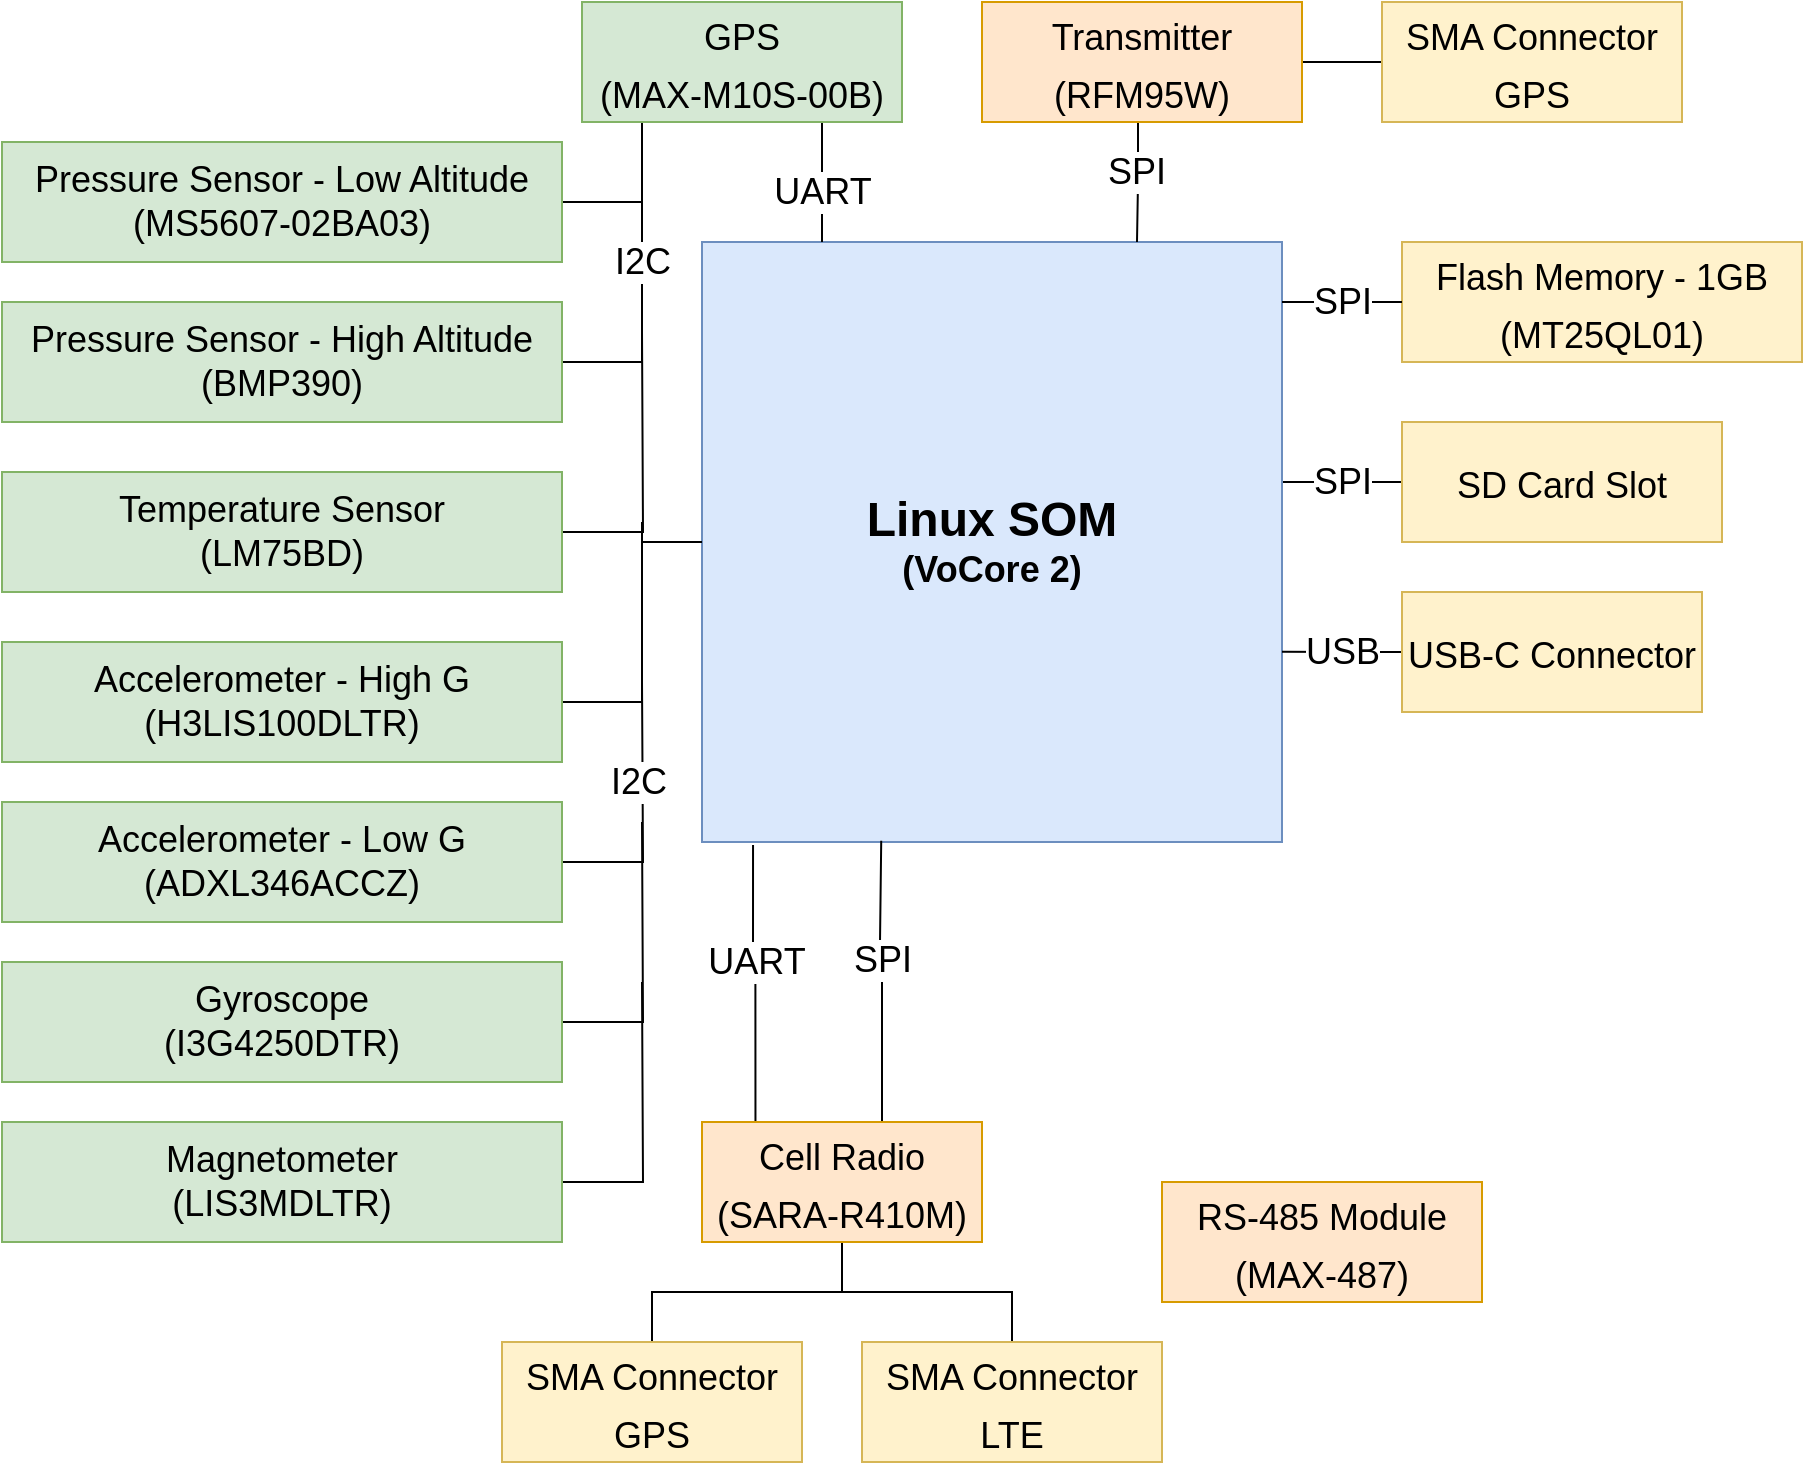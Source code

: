 <mxfile version="20.2.7" type="device"><diagram id="l_AaE3UuhVnpMBgjLB1z" name="Page-1"><mxGraphModel dx="1497" dy="802" grid="1" gridSize="10" guides="1" tooltips="1" connect="1" arrows="1" fold="1" page="1" pageScale="1" pageWidth="850" pageHeight="1100" math="0" shadow="0"><root><mxCell id="0"/><mxCell id="1" parent="0"/><mxCell id="RtH3gvon8gbA-iIuGvdM-33" style="edgeStyle=orthogonalEdgeStyle;rounded=0;orthogonalLoop=1;jettySize=auto;html=1;fontSize=18;endArrow=none;endFill=0;" edge="1" parent="1" source="RtH3gvon8gbA-iIuGvdM-2" target="RtH3gvon8gbA-iIuGvdM-8"><mxGeometry relative="1" as="geometry"><Array as="points"><mxPoint x="700" y="240"/><mxPoint x="700" y="240"/></Array></mxGeometry></mxCell><mxCell id="RtH3gvon8gbA-iIuGvdM-35" value="SPI" style="edgeLabel;html=1;align=center;verticalAlign=middle;resizable=0;points=[];fontSize=18;" vertex="1" connectable="0" parent="RtH3gvon8gbA-iIuGvdM-33"><mxGeometry x="-0.202" relative="1" as="geometry"><mxPoint x="6" as="offset"/></mxGeometry></mxCell><mxCell id="RtH3gvon8gbA-iIuGvdM-2" value="&lt;b&gt;&lt;font style=&quot;&quot;&gt;&lt;span style=&quot;font-size: 24px;&quot;&gt;Linux SOM&lt;/span&gt;&lt;br&gt;&lt;font style=&quot;font-size: 18px;&quot;&gt;(VoCore 2)&lt;/font&gt;&lt;br&gt;&lt;/font&gt;&lt;/b&gt;" style="rounded=0;whiteSpace=wrap;html=1;fillColor=#dae8fc;strokeColor=#6c8ebf;" vertex="1" parent="1"><mxGeometry x="390" y="120" width="290" height="300" as="geometry"/></mxCell><mxCell id="RtH3gvon8gbA-iIuGvdM-14" style="edgeStyle=orthogonalEdgeStyle;rounded=0;orthogonalLoop=1;jettySize=auto;html=1;fontSize=18;entryX=1;entryY=0.5;entryDx=0;entryDy=0;endArrow=none;endFill=0;" edge="1" parent="1" source="RtH3gvon8gbA-iIuGvdM-3" target="RtH3gvon8gbA-iIuGvdM-13"><mxGeometry relative="1" as="geometry"><mxPoint x="340" y="180" as="targetPoint"/><Array as="points"><mxPoint x="360" y="100"/><mxPoint x="360" y="180"/></Array></mxGeometry></mxCell><mxCell id="RtH3gvon8gbA-iIuGvdM-3" value="&lt;font style=&quot;font-size: 18px;&quot;&gt;Pressure Sensor - Low Altitude&lt;br&gt;(MS5607-02BA03)&lt;br&gt;&lt;/font&gt;" style="rounded=0;whiteSpace=wrap;html=1;fontSize=18;fillColor=#d5e8d4;strokeColor=#82b366;" vertex="1" parent="1"><mxGeometry x="40" y="70" width="280" height="60" as="geometry"/></mxCell><mxCell id="RtH3gvon8gbA-iIuGvdM-26" style="edgeStyle=orthogonalEdgeStyle;rounded=0;orthogonalLoop=1;jettySize=auto;html=1;fontSize=18;endArrow=none;endFill=0;" edge="1" parent="1" source="RtH3gvon8gbA-iIuGvdM-4"><mxGeometry relative="1" as="geometry"><mxPoint x="360" y="110" as="targetPoint"/><Array as="points"><mxPoint x="360" y="70"/><mxPoint x="360" y="70"/></Array></mxGeometry></mxCell><mxCell id="RtH3gvon8gbA-iIuGvdM-29" value="I2C" style="edgeLabel;html=1;align=center;verticalAlign=middle;resizable=0;points=[];fontSize=18;" vertex="1" connectable="0" parent="RtH3gvon8gbA-iIuGvdM-26"><mxGeometry x="-0.304" relative="1" as="geometry"><mxPoint y="52" as="offset"/></mxGeometry></mxCell><mxCell id="RtH3gvon8gbA-iIuGvdM-27" style="edgeStyle=orthogonalEdgeStyle;rounded=0;orthogonalLoop=1;jettySize=auto;html=1;fontSize=18;endArrow=none;endFill=0;" edge="1" parent="1" source="RtH3gvon8gbA-iIuGvdM-4"><mxGeometry relative="1" as="geometry"><mxPoint x="450" y="120" as="targetPoint"/><Array as="points"><mxPoint x="450" y="120"/></Array></mxGeometry></mxCell><mxCell id="RtH3gvon8gbA-iIuGvdM-28" value="UART" style="edgeLabel;html=1;align=center;verticalAlign=middle;resizable=0;points=[];fontSize=18;" vertex="1" connectable="0" parent="RtH3gvon8gbA-iIuGvdM-27"><mxGeometry x="0.145" relative="1" as="geometry"><mxPoint as="offset"/></mxGeometry></mxCell><mxCell id="RtH3gvon8gbA-iIuGvdM-4" value="&lt;font style=&quot;font-size: 18px;&quot;&gt;GPS&lt;br&gt;(MAX-M10S-00B)&lt;br&gt;&lt;/font&gt;" style="rounded=0;whiteSpace=wrap;html=1;fontSize=24;fillColor=#d5e8d4;strokeColor=#82b366;" vertex="1" parent="1"><mxGeometry x="330" width="160" height="60" as="geometry"/></mxCell><mxCell id="RtH3gvon8gbA-iIuGvdM-31" style="edgeStyle=orthogonalEdgeStyle;rounded=0;orthogonalLoop=1;jettySize=auto;html=1;entryX=0.75;entryY=0;entryDx=0;entryDy=0;fontSize=18;endArrow=none;endFill=0;" edge="1" parent="1" source="RtH3gvon8gbA-iIuGvdM-5" target="RtH3gvon8gbA-iIuGvdM-2"><mxGeometry relative="1" as="geometry"><Array as="points"><mxPoint x="608" y="90"/><mxPoint x="608" y="90"/></Array></mxGeometry></mxCell><mxCell id="RtH3gvon8gbA-iIuGvdM-32" value="SPI" style="edgeLabel;html=1;align=center;verticalAlign=middle;resizable=0;points=[];fontSize=18;" vertex="1" connectable="0" parent="RtH3gvon8gbA-iIuGvdM-31"><mxGeometry x="-0.174" y="-1" relative="1" as="geometry"><mxPoint as="offset"/></mxGeometry></mxCell><mxCell id="RtH3gvon8gbA-iIuGvdM-51" style="edgeStyle=orthogonalEdgeStyle;rounded=0;orthogonalLoop=1;jettySize=auto;html=1;entryX=0;entryY=0.5;entryDx=0;entryDy=0;fontSize=18;endArrow=none;endFill=0;" edge="1" parent="1" source="RtH3gvon8gbA-iIuGvdM-5" target="RtH3gvon8gbA-iIuGvdM-50"><mxGeometry relative="1" as="geometry"/></mxCell><mxCell id="RtH3gvon8gbA-iIuGvdM-5" value="&lt;font style=&quot;font-size: 18px;&quot;&gt;Transmitter&lt;br&gt;(RFM95W)&lt;br&gt;&lt;/font&gt;" style="rounded=0;whiteSpace=wrap;html=1;fontSize=24;fillColor=#ffe6cc;strokeColor=#d79b00;" vertex="1" parent="1"><mxGeometry x="530" width="160" height="60" as="geometry"/></mxCell><mxCell id="RtH3gvon8gbA-iIuGvdM-16" style="edgeStyle=orthogonalEdgeStyle;rounded=0;orthogonalLoop=1;jettySize=auto;html=1;fontSize=18;endArrow=none;endFill=0;" edge="1" parent="1" source="RtH3gvon8gbA-iIuGvdM-6"><mxGeometry relative="1" as="geometry"><mxPoint x="360" y="165" as="targetPoint"/></mxGeometry></mxCell><mxCell id="RtH3gvon8gbA-iIuGvdM-6" value="&lt;font style=&quot;font-size: 18px;&quot;&gt;Temperature Sensor&lt;br&gt;(LM75BD)&lt;br&gt;&lt;/font&gt;" style="rounded=0;whiteSpace=wrap;html=1;fontSize=18;fillColor=#d5e8d4;strokeColor=#82b366;" vertex="1" parent="1"><mxGeometry x="40" y="235" width="280" height="60" as="geometry"/></mxCell><mxCell id="RtH3gvon8gbA-iIuGvdM-17" style="edgeStyle=orthogonalEdgeStyle;rounded=0;orthogonalLoop=1;jettySize=auto;html=1;fontSize=18;endArrow=none;endFill=0;" edge="1" parent="1" source="RtH3gvon8gbA-iIuGvdM-7"><mxGeometry relative="1" as="geometry"><mxPoint x="360" y="260" as="targetPoint"/><Array as="points"><mxPoint x="360" y="350"/></Array></mxGeometry></mxCell><mxCell id="RtH3gvon8gbA-iIuGvdM-7" value="&lt;font style=&quot;font-size: 18px;&quot;&gt;Accelerometer - High G&lt;br&gt;(H3LIS100DLTR)&lt;br&gt;&lt;/font&gt;" style="rounded=0;whiteSpace=wrap;html=1;fontSize=18;fillColor=#d5e8d4;strokeColor=#82b366;" vertex="1" parent="1"><mxGeometry x="40" y="320" width="280" height="60" as="geometry"/></mxCell><mxCell id="RtH3gvon8gbA-iIuGvdM-8" value="&lt;font style=&quot;font-size: 18px;&quot;&gt;SD Card Slot&lt;/font&gt;" style="rounded=0;whiteSpace=wrap;html=1;fontSize=24;fillColor=#fff2cc;strokeColor=#d6b656;" vertex="1" parent="1"><mxGeometry x="740" y="210" width="160" height="60" as="geometry"/></mxCell><mxCell id="RtH3gvon8gbA-iIuGvdM-9" value="&lt;span style=&quot;font-size: 18px;&quot;&gt;Flash Memory - 1GB&lt;br&gt;(MT25QL01)&lt;br&gt;&lt;/span&gt;" style="rounded=0;whiteSpace=wrap;html=1;fontSize=24;fillColor=#fff2cc;strokeColor=#d6b656;" vertex="1" parent="1"><mxGeometry x="740" y="120" width="200" height="60" as="geometry"/></mxCell><mxCell id="RtH3gvon8gbA-iIuGvdM-20" style="edgeStyle=orthogonalEdgeStyle;rounded=0;orthogonalLoop=1;jettySize=auto;html=1;fontSize=18;endArrow=none;endFill=0;" edge="1" parent="1" source="RtH3gvon8gbA-iIuGvdM-10"><mxGeometry relative="1" as="geometry"><mxPoint x="360" y="410" as="targetPoint"/></mxGeometry></mxCell><mxCell id="RtH3gvon8gbA-iIuGvdM-10" value="&lt;font style=&quot;font-size: 18px;&quot;&gt;Gyroscope&lt;br&gt;(I3G4250DTR)&lt;br&gt;&lt;/font&gt;" style="rounded=0;whiteSpace=wrap;html=1;fontSize=18;fillColor=#d5e8d4;strokeColor=#82b366;" vertex="1" parent="1"><mxGeometry x="40" y="480" width="280" height="60" as="geometry"/></mxCell><mxCell id="RtH3gvon8gbA-iIuGvdM-22" style="edgeStyle=orthogonalEdgeStyle;rounded=0;orthogonalLoop=1;jettySize=auto;html=1;fontSize=18;endArrow=none;endFill=0;" edge="1" parent="1" source="RtH3gvon8gbA-iIuGvdM-11"><mxGeometry relative="1" as="geometry"><mxPoint x="360" y="490" as="targetPoint"/></mxGeometry></mxCell><mxCell id="RtH3gvon8gbA-iIuGvdM-11" value="&lt;font style=&quot;font-size: 18px;&quot;&gt;Magnetometer&lt;br&gt;(LIS3MDLTR)&lt;br&gt;&lt;/font&gt;" style="rounded=0;whiteSpace=wrap;html=1;fontSize=18;fillColor=#d5e8d4;strokeColor=#82b366;" vertex="1" parent="1"><mxGeometry x="40" y="560" width="280" height="60" as="geometry"/></mxCell><mxCell id="RtH3gvon8gbA-iIuGvdM-12" value="&lt;font style=&quot;font-size: 18px;&quot;&gt;RS-485 Module&lt;br&gt;(MAX-487)&lt;br&gt;&lt;/font&gt;" style="rounded=0;whiteSpace=wrap;html=1;fontSize=24;fillColor=#ffe6cc;strokeColor=#d79b00;" vertex="1" parent="1"><mxGeometry x="620" y="590" width="160" height="60" as="geometry"/></mxCell><mxCell id="RtH3gvon8gbA-iIuGvdM-13" value="&lt;font style=&quot;font-size: 18px;&quot;&gt;Pressure Sensor - High Altitude&lt;br&gt;(BMP390)&lt;br&gt;&lt;/font&gt;" style="rounded=0;whiteSpace=wrap;html=1;fontSize=18;fillColor=#d5e8d4;strokeColor=#82b366;" vertex="1" parent="1"><mxGeometry x="40" y="150" width="280" height="60" as="geometry"/></mxCell><mxCell id="RtH3gvon8gbA-iIuGvdM-19" style="edgeStyle=orthogonalEdgeStyle;rounded=0;orthogonalLoop=1;jettySize=auto;html=1;fontSize=18;endArrow=none;endFill=0;" edge="1" parent="1" source="RtH3gvon8gbA-iIuGvdM-18"><mxGeometry relative="1" as="geometry"><mxPoint x="360" y="340" as="targetPoint"/></mxGeometry></mxCell><mxCell id="RtH3gvon8gbA-iIuGvdM-18" value="&lt;font style=&quot;font-size: 18px;&quot;&gt;Accelerometer - Low G&lt;br&gt;(ADXL346ACCZ)&lt;br&gt;&lt;/font&gt;" style="rounded=0;whiteSpace=wrap;html=1;fontSize=18;fillColor=#d5e8d4;strokeColor=#82b366;" vertex="1" parent="1"><mxGeometry x="40" y="400" width="280" height="60" as="geometry"/></mxCell><mxCell id="RtH3gvon8gbA-iIuGvdM-23" value="I2C" style="edgeLabel;html=1;align=center;verticalAlign=middle;resizable=0;points=[];fontSize=18;" vertex="1" connectable="0" parent="1"><mxGeometry x="370" y="140" as="geometry"><mxPoint x="-12" y="250" as="offset"/></mxGeometry></mxCell><mxCell id="RtH3gvon8gbA-iIuGvdM-42" style="edgeStyle=orthogonalEdgeStyle;rounded=0;orthogonalLoop=1;jettySize=auto;html=1;entryX=0.088;entryY=1.005;entryDx=0;entryDy=0;entryPerimeter=0;fontSize=18;endArrow=none;endFill=0;exitX=0.191;exitY=0;exitDx=0;exitDy=0;exitPerimeter=0;" edge="1" parent="1" source="RtH3gvon8gbA-iIuGvdM-25" target="RtH3gvon8gbA-iIuGvdM-2"><mxGeometry relative="1" as="geometry"><mxPoint x="416.68" y="472.08" as="targetPoint"/></mxGeometry></mxCell><mxCell id="RtH3gvon8gbA-iIuGvdM-43" value="UART" style="edgeLabel;html=1;align=center;verticalAlign=middle;resizable=0;points=[];fontSize=18;" vertex="1" connectable="0" parent="RtH3gvon8gbA-iIuGvdM-42"><mxGeometry x="0.168" y="-1" relative="1" as="geometry"><mxPoint as="offset"/></mxGeometry></mxCell><mxCell id="RtH3gvon8gbA-iIuGvdM-44" style="edgeStyle=orthogonalEdgeStyle;rounded=0;orthogonalLoop=1;jettySize=auto;html=1;fontSize=18;endArrow=none;endFill=0;entryX=0.309;entryY=0.998;entryDx=0;entryDy=0;entryPerimeter=0;" edge="1" parent="1" source="RtH3gvon8gbA-iIuGvdM-25" target="RtH3gvon8gbA-iIuGvdM-2"><mxGeometry relative="1" as="geometry"><mxPoint x="480" y="470" as="targetPoint"/><Array as="points"><mxPoint x="480" y="472"/><mxPoint x="479" y="472"/><mxPoint x="479" y="470"/></Array></mxGeometry></mxCell><mxCell id="RtH3gvon8gbA-iIuGvdM-45" value="SPI" style="edgeLabel;html=1;align=center;verticalAlign=middle;resizable=0;points=[];fontSize=18;" vertex="1" connectable="0" parent="RtH3gvon8gbA-iIuGvdM-44"><mxGeometry x="0.246" relative="1" as="geometry"><mxPoint y="7" as="offset"/></mxGeometry></mxCell><mxCell id="RtH3gvon8gbA-iIuGvdM-48" style="edgeStyle=orthogonalEdgeStyle;rounded=0;orthogonalLoop=1;jettySize=auto;html=1;fontSize=18;endArrow=none;endFill=0;" edge="1" parent="1" source="RtH3gvon8gbA-iIuGvdM-25" target="RtH3gvon8gbA-iIuGvdM-46"><mxGeometry relative="1" as="geometry"/></mxCell><mxCell id="RtH3gvon8gbA-iIuGvdM-49" style="edgeStyle=orthogonalEdgeStyle;rounded=0;orthogonalLoop=1;jettySize=auto;html=1;fontSize=18;endArrow=none;endFill=0;" edge="1" parent="1" source="RtH3gvon8gbA-iIuGvdM-25" target="RtH3gvon8gbA-iIuGvdM-47"><mxGeometry relative="1" as="geometry"/></mxCell><mxCell id="RtH3gvon8gbA-iIuGvdM-25" value="&lt;font style=&quot;font-size: 18px;&quot;&gt;Cell Radio&lt;br&gt;(SARA-R410M)&lt;br&gt;&lt;/font&gt;" style="rounded=0;whiteSpace=wrap;html=1;fontSize=24;fillColor=#ffe6cc;strokeColor=#d79b00;" vertex="1" parent="1"><mxGeometry x="390" y="560" width="140" height="60" as="geometry"/></mxCell><mxCell id="RtH3gvon8gbA-iIuGvdM-30" value="" style="endArrow=none;html=1;rounded=0;fontSize=18;entryX=0;entryY=0.5;entryDx=0;entryDy=0;" edge="1" parent="1" target="RtH3gvon8gbA-iIuGvdM-2"><mxGeometry width="50" height="50" relative="1" as="geometry"><mxPoint x="360" y="270" as="sourcePoint"/><mxPoint x="380" y="180" as="targetPoint"/></mxGeometry></mxCell><mxCell id="RtH3gvon8gbA-iIuGvdM-36" style="edgeStyle=orthogonalEdgeStyle;rounded=0;orthogonalLoop=1;jettySize=auto;html=1;fontSize=18;endArrow=none;endFill=0;" edge="1" parent="1"><mxGeometry relative="1" as="geometry"><mxPoint x="680" y="149.999" as="sourcePoint"/><mxPoint x="740" y="149.999" as="targetPoint"/><Array as="points"><mxPoint x="700" y="149.97"/><mxPoint x="700" y="149.97"/></Array></mxGeometry></mxCell><mxCell id="RtH3gvon8gbA-iIuGvdM-37" value="SPI" style="edgeLabel;html=1;align=center;verticalAlign=middle;resizable=0;points=[];fontSize=18;" vertex="1" connectable="0" parent="RtH3gvon8gbA-iIuGvdM-36"><mxGeometry x="-0.202" relative="1" as="geometry"><mxPoint x="6" as="offset"/></mxGeometry></mxCell><mxCell id="RtH3gvon8gbA-iIuGvdM-46" value="&lt;font style=&quot;font-size: 18px;&quot;&gt;SMA Connector GPS&lt;/font&gt;" style="rounded=0;whiteSpace=wrap;html=1;fontSize=24;fillColor=#fff2cc;strokeColor=#d6b656;" vertex="1" parent="1"><mxGeometry x="290" y="670" width="150" height="60" as="geometry"/></mxCell><mxCell id="RtH3gvon8gbA-iIuGvdM-47" value="&lt;font style=&quot;font-size: 18px;&quot;&gt;SMA Connector LTE&lt;/font&gt;" style="rounded=0;whiteSpace=wrap;html=1;fontSize=24;fillColor=#fff2cc;strokeColor=#d6b656;" vertex="1" parent="1"><mxGeometry x="470" y="670" width="150" height="60" as="geometry"/></mxCell><mxCell id="RtH3gvon8gbA-iIuGvdM-50" value="&lt;font style=&quot;font-size: 18px;&quot;&gt;SMA Connector GPS&lt;/font&gt;" style="rounded=0;whiteSpace=wrap;html=1;fontSize=24;fillColor=#fff2cc;strokeColor=#d6b656;" vertex="1" parent="1"><mxGeometry x="730" width="150" height="60" as="geometry"/></mxCell><mxCell id="RtH3gvon8gbA-iIuGvdM-55" style="edgeStyle=orthogonalEdgeStyle;rounded=0;orthogonalLoop=1;jettySize=auto;html=1;entryX=1;entryY=0.683;entryDx=0;entryDy=0;entryPerimeter=0;fontSize=18;endArrow=none;endFill=0;" edge="1" parent="1" source="RtH3gvon8gbA-iIuGvdM-52" target="RtH3gvon8gbA-iIuGvdM-2"><mxGeometry relative="1" as="geometry"/></mxCell><mxCell id="RtH3gvon8gbA-iIuGvdM-56" value="USB" style="edgeLabel;html=1;align=center;verticalAlign=middle;resizable=0;points=[];fontSize=18;" vertex="1" connectable="0" parent="RtH3gvon8gbA-iIuGvdM-55"><mxGeometry x="0.191" y="-2" relative="1" as="geometry"><mxPoint x="6" y="2" as="offset"/></mxGeometry></mxCell><mxCell id="RtH3gvon8gbA-iIuGvdM-52" value="&lt;font style=&quot;font-size: 18px;&quot;&gt;USB-C Connector&lt;/font&gt;" style="rounded=0;whiteSpace=wrap;html=1;fontSize=24;fillColor=#fff2cc;strokeColor=#d6b656;" vertex="1" parent="1"><mxGeometry x="740" y="295" width="150" height="60" as="geometry"/></mxCell></root></mxGraphModel></diagram></mxfile>